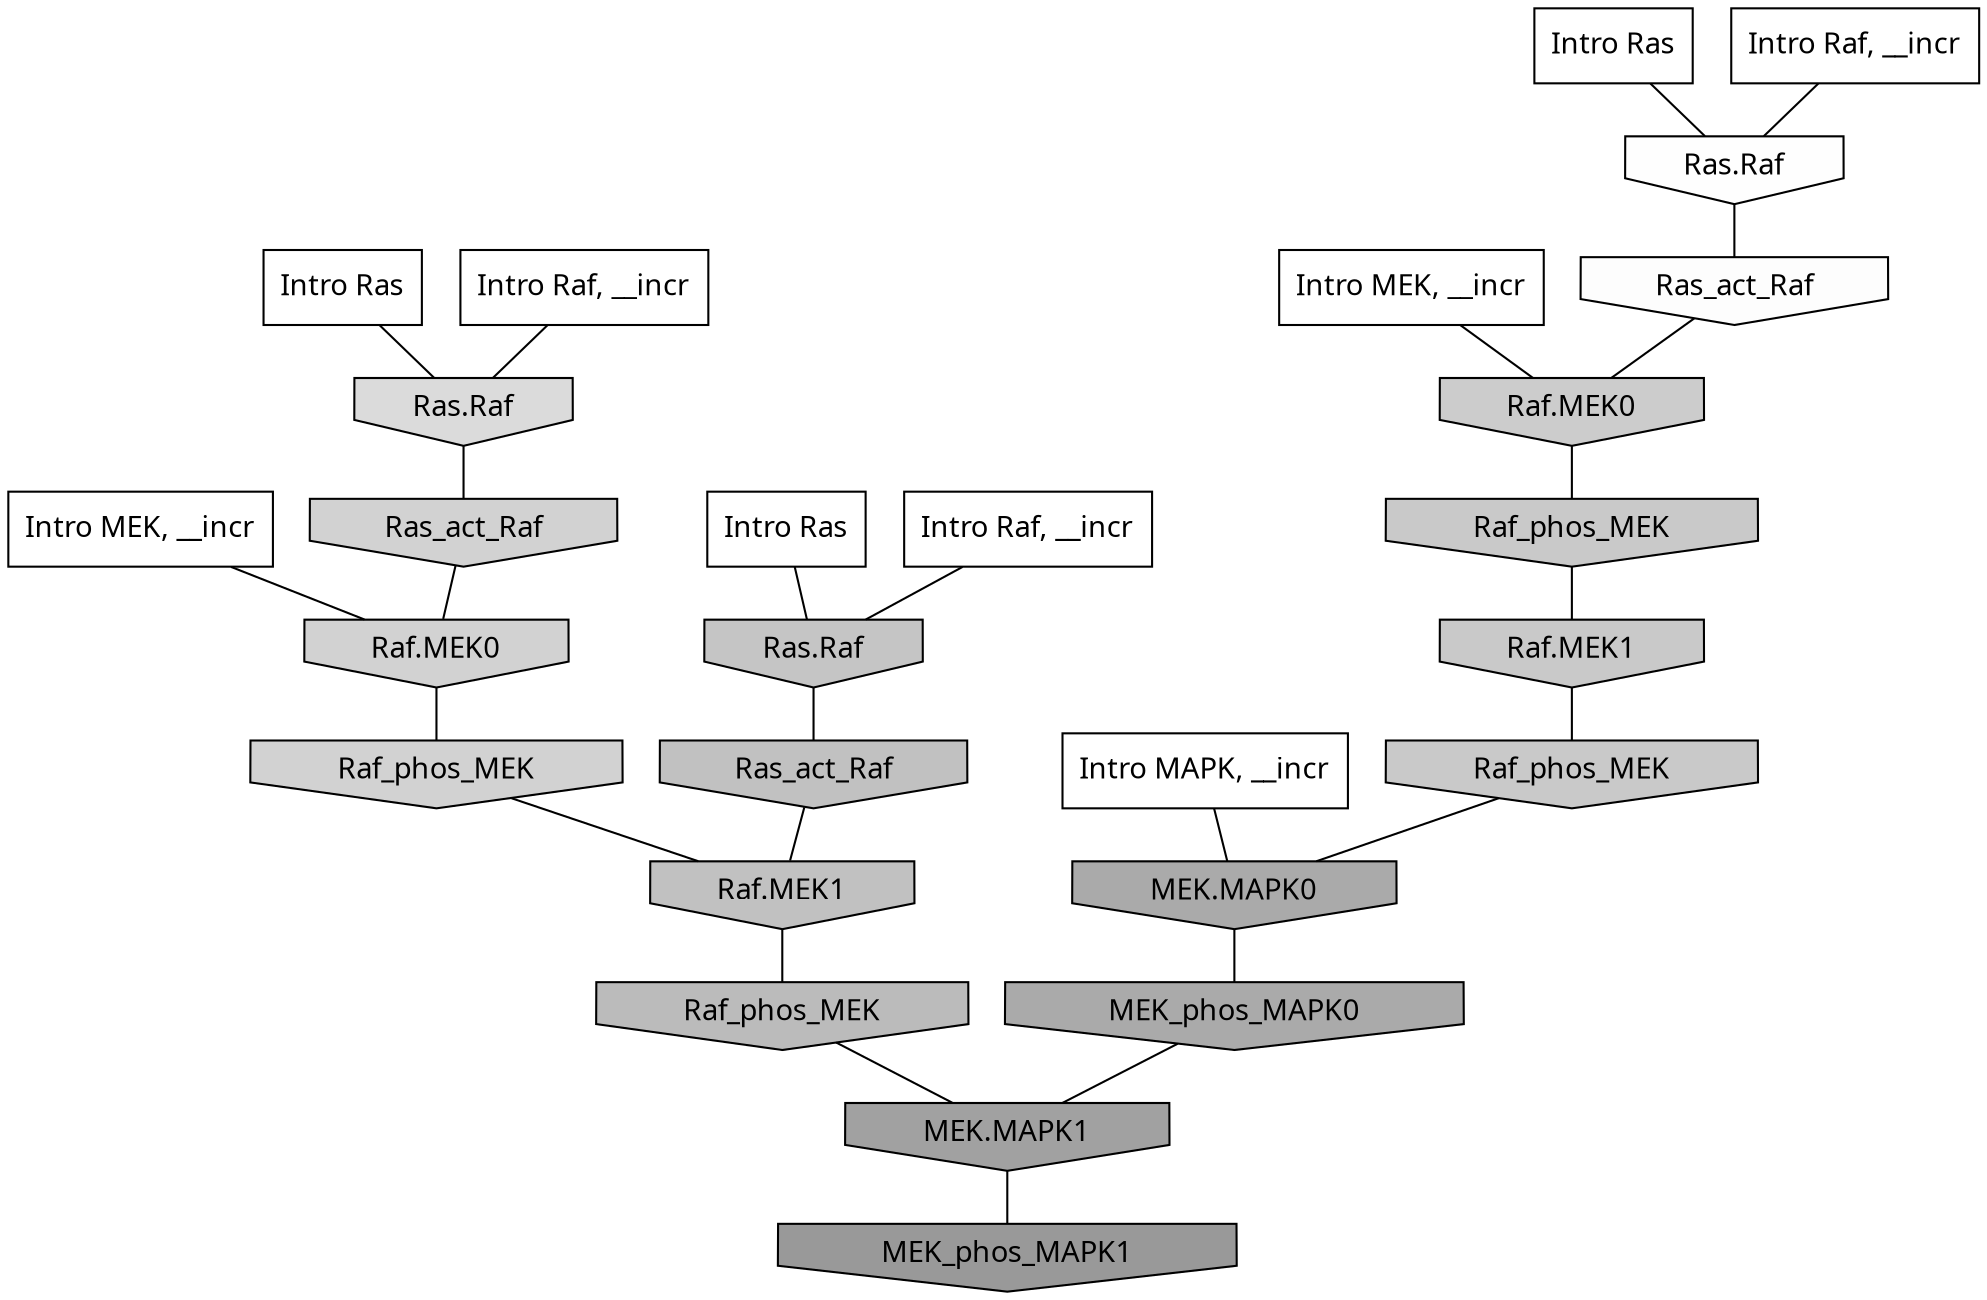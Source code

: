 digraph G{
  rankdir="TB";
  ranksep=0.30;
  node [fontname="CMU Serif"];
  edge [fontname="CMU Serif"];
  
  48 [label="Intro Ras", shape=rectangle, style=filled, fillcolor="0.000 0.000 1.000"]
  
  58 [label="Intro Ras", shape=rectangle, style=filled, fillcolor="0.000 0.000 1.000"]
  
  99 [label="Intro Ras", shape=rectangle, style=filled, fillcolor="0.000 0.000 1.000"]
  
  795 [label="Intro Raf, __incr", shape=rectangle, style=filled, fillcolor="0.000 0.000 1.000"]
  
  899 [label="Intro Raf, __incr", shape=rectangle, style=filled, fillcolor="0.000 0.000 1.000"]
  
  942 [label="Intro Raf, __incr", shape=rectangle, style=filled, fillcolor="0.000 0.000 1.000"]
  
  1564 [label="Intro MEK, __incr", shape=rectangle, style=filled, fillcolor="0.000 0.000 1.000"]
  
  1692 [label="Intro MEK, __incr", shape=rectangle, style=filled, fillcolor="0.000 0.000 1.000"]
  
  3031 [label="Intro MAPK, __incr", shape=rectangle, style=filled, fillcolor="0.000 0.000 1.000"]
  
  3353 [label="Ras.Raf", shape=invhouse, style=filled, fillcolor="0.000 0.000 0.993"]
  
  3356 [label="Ras_act_Raf", shape=invhouse, style=filled, fillcolor="0.000 0.000 0.992"]
  
  5237 [label="Ras.Raf", shape=invhouse, style=filled, fillcolor="0.000 0.000 0.856"]
  
  5894 [label="Ras_act_Raf", shape=invhouse, style=filled, fillcolor="0.000 0.000 0.823"]
  
  5900 [label="Raf.MEK0", shape=invhouse, style=filled, fillcolor="0.000 0.000 0.823"]
  
  5931 [label="Raf_phos_MEK", shape=invhouse, style=filled, fillcolor="0.000 0.000 0.821"]
  
  6484 [label="Raf.MEK0", shape=invhouse, style=filled, fillcolor="0.000 0.000 0.797"]
  
  6709 [label="Raf_phos_MEK", shape=invhouse, style=filled, fillcolor="0.000 0.000 0.789"]
  
  6711 [label="Raf.MEK1", shape=invhouse, style=filled, fillcolor="0.000 0.000 0.788"]
  
  6715 [label="Raf_phos_MEK", shape=invhouse, style=filled, fillcolor="0.000 0.000 0.788"]
  
  7306 [label="Ras.Raf", shape=invhouse, style=filled, fillcolor="0.000 0.000 0.770"]
  
  7746 [label="Ras_act_Raf", shape=invhouse, style=filled, fillcolor="0.000 0.000 0.757"]
  
  7749 [label="Raf.MEK1", shape=invhouse, style=filled, fillcolor="0.000 0.000 0.757"]
  
  8625 [label="Raf_phos_MEK", shape=invhouse, style=filled, fillcolor="0.000 0.000 0.732"]
  
  11819 [label="MEK.MAPK0", shape=invhouse, style=filled, fillcolor="0.000 0.000 0.667"]
  
  11968 [label="MEK_phos_MAPK0", shape=invhouse, style=filled, fillcolor="0.000 0.000 0.665"]
  
  14341 [label="MEK.MAPK1", shape=invhouse, style=filled, fillcolor="0.000 0.000 0.631"]
  
  16257 [label="MEK_phos_MAPK1", shape=invhouse, style=filled, fillcolor="0.000 0.000 0.600"]
  
  
  14341 -> 16257 [dir=none, color="0.000 0.000 0.000"] 
  11968 -> 14341 [dir=none, color="0.000 0.000 0.000"] 
  11819 -> 11968 [dir=none, color="0.000 0.000 0.000"] 
  8625 -> 14341 [dir=none, color="0.000 0.000 0.000"] 
  7749 -> 8625 [dir=none, color="0.000 0.000 0.000"] 
  7746 -> 7749 [dir=none, color="0.000 0.000 0.000"] 
  7306 -> 7746 [dir=none, color="0.000 0.000 0.000"] 
  6715 -> 11819 [dir=none, color="0.000 0.000 0.000"] 
  6711 -> 6715 [dir=none, color="0.000 0.000 0.000"] 
  6709 -> 6711 [dir=none, color="0.000 0.000 0.000"] 
  6484 -> 6709 [dir=none, color="0.000 0.000 0.000"] 
  5931 -> 7749 [dir=none, color="0.000 0.000 0.000"] 
  5900 -> 5931 [dir=none, color="0.000 0.000 0.000"] 
  5894 -> 5900 [dir=none, color="0.000 0.000 0.000"] 
  5237 -> 5894 [dir=none, color="0.000 0.000 0.000"] 
  3356 -> 6484 [dir=none, color="0.000 0.000 0.000"] 
  3353 -> 3356 [dir=none, color="0.000 0.000 0.000"] 
  3031 -> 11819 [dir=none, color="0.000 0.000 0.000"] 
  1692 -> 5900 [dir=none, color="0.000 0.000 0.000"] 
  1564 -> 6484 [dir=none, color="0.000 0.000 0.000"] 
  942 -> 3353 [dir=none, color="0.000 0.000 0.000"] 
  899 -> 7306 [dir=none, color="0.000 0.000 0.000"] 
  795 -> 5237 [dir=none, color="0.000 0.000 0.000"] 
  99 -> 7306 [dir=none, color="0.000 0.000 0.000"] 
  58 -> 3353 [dir=none, color="0.000 0.000 0.000"] 
  48 -> 5237 [dir=none, color="0.000 0.000 0.000"] 
  
  }
